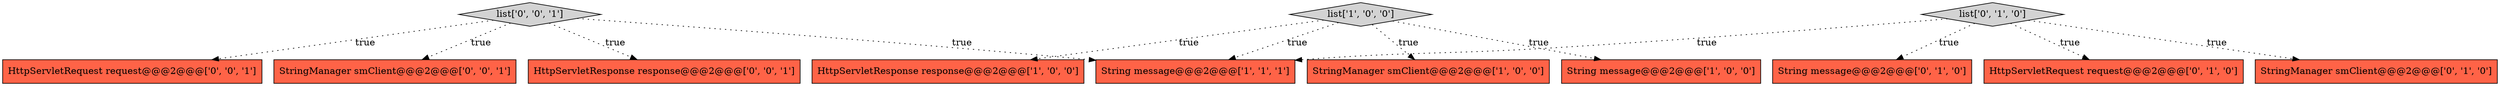 digraph {
10 [style = filled, label = "list['0', '0', '1']", fillcolor = lightgray, shape = diamond image = "AAA0AAABBB3BBB"];
12 [style = filled, label = "HttpServletRequest request@@@2@@@['0', '0', '1']", fillcolor = tomato, shape = box image = "AAA0AAABBB3BBB"];
5 [style = filled, label = "String message@@@2@@@['0', '1', '0']", fillcolor = tomato, shape = box image = "AAA0AAABBB2BBB"];
4 [style = filled, label = "String message@@@2@@@['1', '1', '1']", fillcolor = tomato, shape = box image = "AAA0AAABBB1BBB"];
2 [style = filled, label = "StringManager smClient@@@2@@@['1', '0', '0']", fillcolor = tomato, shape = box image = "AAA0AAABBB1BBB"];
9 [style = filled, label = "StringManager smClient@@@2@@@['0', '0', '1']", fillcolor = tomato, shape = box image = "AAA0AAABBB3BBB"];
3 [style = filled, label = "list['1', '0', '0']", fillcolor = lightgray, shape = diamond image = "AAA0AAABBB1BBB"];
6 [style = filled, label = "HttpServletRequest request@@@2@@@['0', '1', '0']", fillcolor = tomato, shape = box image = "AAA0AAABBB2BBB"];
8 [style = filled, label = "list['0', '1', '0']", fillcolor = lightgray, shape = diamond image = "AAA0AAABBB2BBB"];
11 [style = filled, label = "HttpServletResponse response@@@2@@@['0', '0', '1']", fillcolor = tomato, shape = box image = "AAA0AAABBB3BBB"];
0 [style = filled, label = "String message@@@2@@@['1', '0', '0']", fillcolor = tomato, shape = box image = "AAA0AAABBB1BBB"];
7 [style = filled, label = "StringManager smClient@@@2@@@['0', '1', '0']", fillcolor = tomato, shape = box image = "AAA0AAABBB2BBB"];
1 [style = filled, label = "HttpServletResponse response@@@2@@@['1', '0', '0']", fillcolor = tomato, shape = box image = "AAA0AAABBB1BBB"];
8->6 [style = dotted, label="true"];
10->11 [style = dotted, label="true"];
3->4 [style = dotted, label="true"];
10->4 [style = dotted, label="true"];
8->7 [style = dotted, label="true"];
3->2 [style = dotted, label="true"];
8->4 [style = dotted, label="true"];
10->12 [style = dotted, label="true"];
10->9 [style = dotted, label="true"];
3->1 [style = dotted, label="true"];
8->5 [style = dotted, label="true"];
3->0 [style = dotted, label="true"];
}
